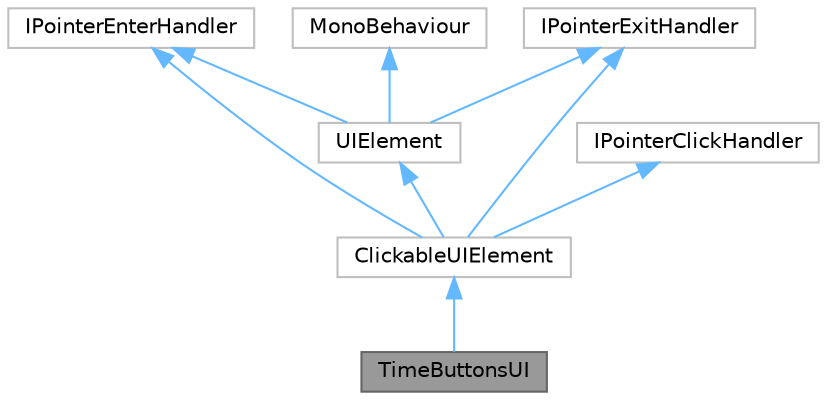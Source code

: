 digraph "TimeButtonsUI"
{
 // LATEX_PDF_SIZE
  bgcolor="transparent";
  edge [fontname=Helvetica,fontsize=10,labelfontname=Helvetica,labelfontsize=10];
  node [fontname=Helvetica,fontsize=10,shape=box,height=0.2,width=0.4];
  Node1 [label="TimeButtonsUI",height=0.2,width=0.4,color="gray40", fillcolor="grey60", style="filled", fontcolor="black",tooltip=" "];
  Node2 -> Node1 [dir="back",color="steelblue1",style="solid"];
  Node2 [label="ClickableUIElement",height=0.2,width=0.4,color="grey75", fillcolor="white", style="filled",URL="$class_clickable_u_i_element.html",tooltip=" "];
  Node3 -> Node2 [dir="back",color="steelblue1",style="solid"];
  Node3 [label="UIElement",height=0.2,width=0.4,color="grey75", fillcolor="white", style="filled",URL="$class_u_i_element.html",tooltip=" "];
  Node4 -> Node3 [dir="back",color="steelblue1",style="solid"];
  Node4 [label="MonoBehaviour",height=0.2,width=0.4,color="grey75", fillcolor="white", style="filled",tooltip=" "];
  Node5 -> Node3 [dir="back",color="steelblue1",style="solid"];
  Node5 [label="IPointerEnterHandler",height=0.2,width=0.4,color="grey75", fillcolor="white", style="filled",tooltip=" "];
  Node6 -> Node3 [dir="back",color="steelblue1",style="solid"];
  Node6 [label="IPointerExitHandler",height=0.2,width=0.4,color="grey75", fillcolor="white", style="filled",tooltip=" "];
  Node5 -> Node2 [dir="back",color="steelblue1",style="solid"];
  Node6 -> Node2 [dir="back",color="steelblue1",style="solid"];
  Node7 -> Node2 [dir="back",color="steelblue1",style="solid"];
  Node7 [label="IPointerClickHandler",height=0.2,width=0.4,color="grey75", fillcolor="white", style="filled",tooltip=" "];
}
